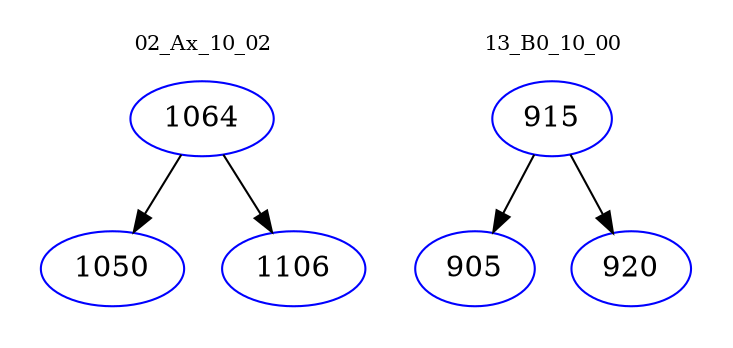 digraph{
subgraph cluster_0 {
color = white
label = "02_Ax_10_02";
fontsize=10;
T0_1064 [label="1064", color="blue"]
T0_1064 -> T0_1050 [color="black"]
T0_1050 [label="1050", color="blue"]
T0_1064 -> T0_1106 [color="black"]
T0_1106 [label="1106", color="blue"]
}
subgraph cluster_1 {
color = white
label = "13_B0_10_00";
fontsize=10;
T1_915 [label="915", color="blue"]
T1_915 -> T1_905 [color="black"]
T1_905 [label="905", color="blue"]
T1_915 -> T1_920 [color="black"]
T1_920 [label="920", color="blue"]
}
}
